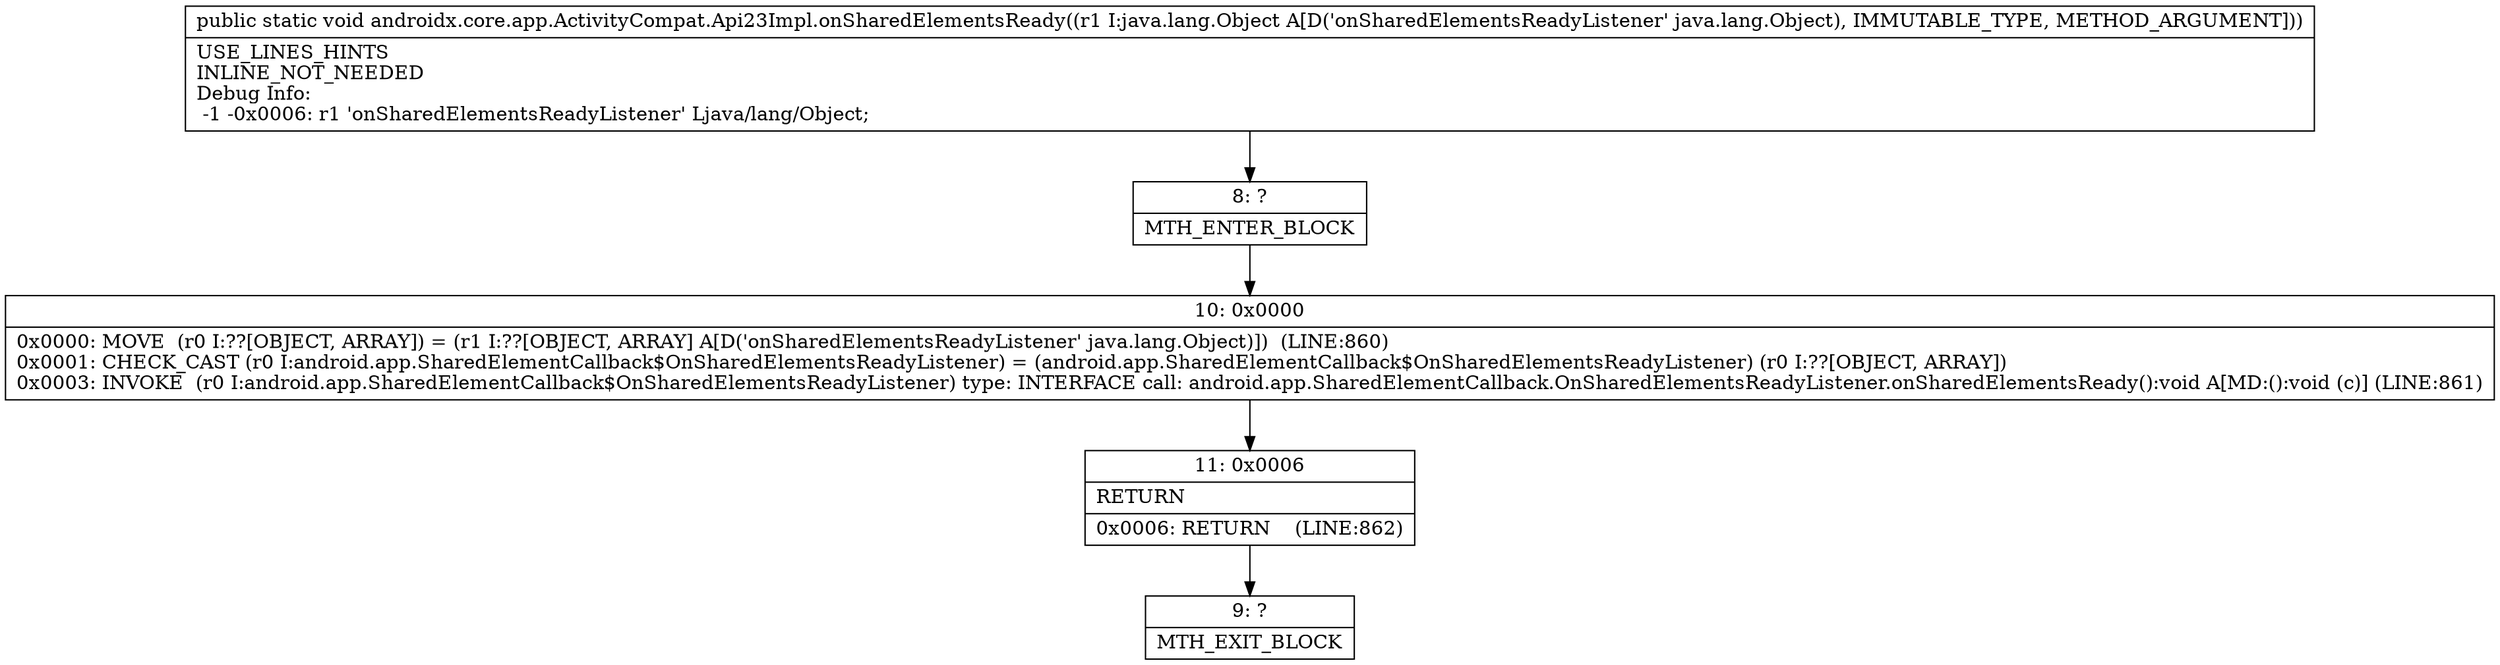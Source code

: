 digraph "CFG forandroidx.core.app.ActivityCompat.Api23Impl.onSharedElementsReady(Ljava\/lang\/Object;)V" {
Node_8 [shape=record,label="{8\:\ ?|MTH_ENTER_BLOCK\l}"];
Node_10 [shape=record,label="{10\:\ 0x0000|0x0000: MOVE  (r0 I:??[OBJECT, ARRAY]) = (r1 I:??[OBJECT, ARRAY] A[D('onSharedElementsReadyListener' java.lang.Object)])  (LINE:860)\l0x0001: CHECK_CAST (r0 I:android.app.SharedElementCallback$OnSharedElementsReadyListener) = (android.app.SharedElementCallback$OnSharedElementsReadyListener) (r0 I:??[OBJECT, ARRAY]) \l0x0003: INVOKE  (r0 I:android.app.SharedElementCallback$OnSharedElementsReadyListener) type: INTERFACE call: android.app.SharedElementCallback.OnSharedElementsReadyListener.onSharedElementsReady():void A[MD:():void (c)] (LINE:861)\l}"];
Node_11 [shape=record,label="{11\:\ 0x0006|RETURN\l|0x0006: RETURN    (LINE:862)\l}"];
Node_9 [shape=record,label="{9\:\ ?|MTH_EXIT_BLOCK\l}"];
MethodNode[shape=record,label="{public static void androidx.core.app.ActivityCompat.Api23Impl.onSharedElementsReady((r1 I:java.lang.Object A[D('onSharedElementsReadyListener' java.lang.Object), IMMUTABLE_TYPE, METHOD_ARGUMENT]))  | USE_LINES_HINTS\lINLINE_NOT_NEEDED\lDebug Info:\l  \-1 \-0x0006: r1 'onSharedElementsReadyListener' Ljava\/lang\/Object;\l}"];
MethodNode -> Node_8;Node_8 -> Node_10;
Node_10 -> Node_11;
Node_11 -> Node_9;
}

